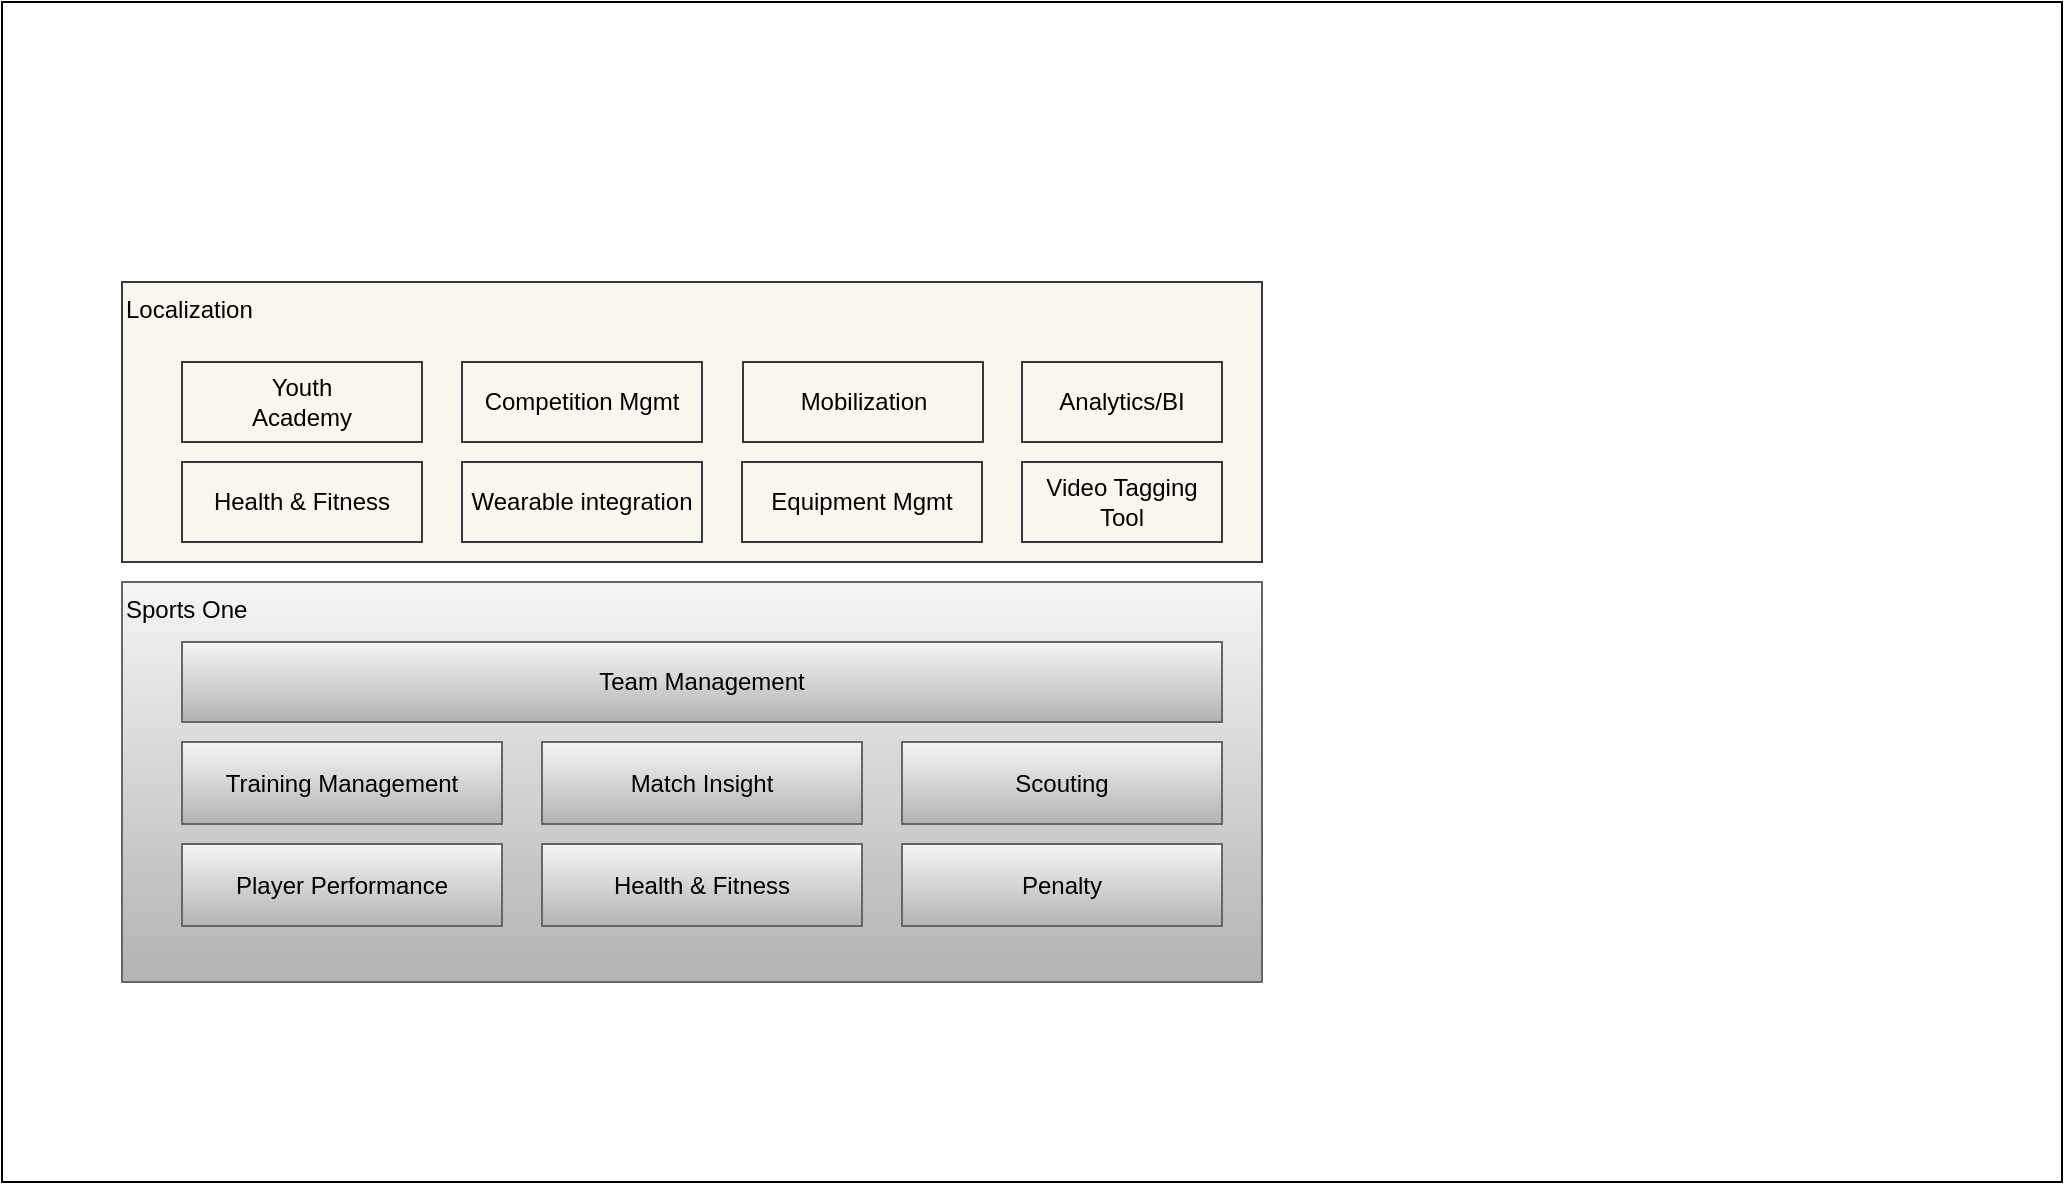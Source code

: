 <mxfile version="10.6.1" type="github"><diagram id="mf0qWnWs-Q5PckhjumOo" name="Page-1"><mxGraphModel dx="1011" dy="638" grid="1" gridSize="10" guides="1" tooltips="1" connect="1" arrows="1" fold="1" page="1" pageScale="1" pageWidth="827" pageHeight="1169" math="0" shadow="0"><root><mxCell id="0"/><mxCell id="1" parent="0"/><mxCell id="03DsLXBlsdSr_oKZrL---1" value="" style="rounded=0;whiteSpace=wrap;html=1;" vertex="1" parent="1"><mxGeometry x="40" y="40" width="1030" height="590" as="geometry"/></mxCell><mxCell id="03DsLXBlsdSr_oKZrL---2" value="Sports One" style="rounded=0;whiteSpace=wrap;html=1;gradientColor=#b3b3b3;fillColor=#f5f5f5;strokeColor=#666666;align=left;verticalAlign=top;" vertex="1" parent="1"><mxGeometry x="100" y="330" width="570" height="200" as="geometry"/></mxCell><mxCell id="03DsLXBlsdSr_oKZrL---3" value="Team Management" style="rounded=0;whiteSpace=wrap;html=1;align=center;gradientColor=#b3b3b3;fillColor=#f5f5f5;strokeColor=#666666;" vertex="1" parent="1"><mxGeometry x="130" y="360" width="520" height="40" as="geometry"/></mxCell><mxCell id="03DsLXBlsdSr_oKZrL---4" value="Training Management" style="rounded=0;whiteSpace=wrap;html=1;align=center;gradientColor=#b3b3b3;fillColor=#f5f5f5;strokeColor=#666666;" vertex="1" parent="1"><mxGeometry x="130" y="410" width="160" height="41" as="geometry"/></mxCell><mxCell id="03DsLXBlsdSr_oKZrL---5" value="Player Performance" style="rounded=0;whiteSpace=wrap;html=1;align=center;gradientColor=#b3b3b3;fillColor=#f5f5f5;strokeColor=#666666;" vertex="1" parent="1"><mxGeometry x="130" y="461" width="160" height="41" as="geometry"/></mxCell><mxCell id="03DsLXBlsdSr_oKZrL---6" value="Match Insight" style="rounded=0;whiteSpace=wrap;html=1;align=center;gradientColor=#b3b3b3;fillColor=#f5f5f5;strokeColor=#666666;" vertex="1" parent="1"><mxGeometry x="310" y="410" width="160" height="41" as="geometry"/></mxCell><mxCell id="03DsLXBlsdSr_oKZrL---7" value="Health &amp;amp; Fitness" style="rounded=0;whiteSpace=wrap;html=1;align=center;gradientColor=#b3b3b3;fillColor=#f5f5f5;strokeColor=#666666;" vertex="1" parent="1"><mxGeometry x="310" y="461" width="160" height="41" as="geometry"/></mxCell><mxCell id="03DsLXBlsdSr_oKZrL---8" value="Scouting" style="rounded=0;whiteSpace=wrap;html=1;align=center;gradientColor=#b3b3b3;fillColor=#f5f5f5;strokeColor=#666666;" vertex="1" parent="1"><mxGeometry x="490" y="410" width="160" height="41" as="geometry"/></mxCell><mxCell id="03DsLXBlsdSr_oKZrL---9" value="Penalty" style="rounded=0;whiteSpace=wrap;html=1;align=center;gradientColor=#b3b3b3;fillColor=#f5f5f5;strokeColor=#666666;" vertex="1" parent="1"><mxGeometry x="490" y="461" width="160" height="41" as="geometry"/></mxCell><mxCell id="03DsLXBlsdSr_oKZrL---10" value="Localization" style="rounded=0;whiteSpace=wrap;html=1;fillColor=#f9f7ed;strokeColor=#36393d;align=left;verticalAlign=top;" vertex="1" parent="1"><mxGeometry x="100" y="180" width="570" height="140" as="geometry"/></mxCell><mxCell id="03DsLXBlsdSr_oKZrL---12" value="&lt;p&gt;&lt;span&gt;Youth&lt;br&gt;Academy&lt;/span&gt;&lt;/p&gt;" style="rounded=0;whiteSpace=wrap;html=1;align=center;fillColor=#f9f7ed;strokeColor=#36393d;" vertex="1" parent="1"><mxGeometry x="130" y="220" width="120" height="40" as="geometry"/></mxCell><mxCell id="03DsLXBlsdSr_oKZrL---13" value="&lt;p&gt;&lt;span&gt;Competition Mgmt&lt;/span&gt;&lt;/p&gt;" style="rounded=0;whiteSpace=wrap;html=1;align=center;fillColor=#f9f7ed;strokeColor=#36393d;" vertex="1" parent="1"><mxGeometry x="270" y="220" width="120" height="40" as="geometry"/></mxCell><mxCell id="03DsLXBlsdSr_oKZrL---14" value="&lt;span&gt;Mobilization&lt;/span&gt;" style="rounded=0;whiteSpace=wrap;html=1;align=center;fillColor=#f9f7ed;strokeColor=#36393d;" vertex="1" parent="1"><mxGeometry x="410.5" y="220" width="120" height="40" as="geometry"/></mxCell><mxCell id="03DsLXBlsdSr_oKZrL---15" value="Health &amp;amp; Fitness" style="rounded=0;whiteSpace=wrap;html=1;align=center;fillColor=#f9f7ed;strokeColor=#36393d;" vertex="1" parent="1"><mxGeometry x="130" y="270" width="120" height="40" as="geometry"/></mxCell><mxCell id="03DsLXBlsdSr_oKZrL---16" value="&lt;p&gt;&lt;span&gt;Wearable integration&lt;/span&gt;&lt;/p&gt;" style="rounded=0;whiteSpace=wrap;html=1;align=center;fillColor=#f9f7ed;strokeColor=#36393d;" vertex="1" parent="1"><mxGeometry x="270" y="270" width="120" height="40" as="geometry"/></mxCell><mxCell id="03DsLXBlsdSr_oKZrL---17" value="&lt;p&gt;&lt;span&gt;Equipment Mgmt&lt;/span&gt;&lt;/p&gt;" style="rounded=0;whiteSpace=wrap;html=1;align=center;fillColor=#f9f7ed;strokeColor=#36393d;" vertex="1" parent="1"><mxGeometry x="410" y="270" width="120" height="40" as="geometry"/></mxCell><mxCell id="03DsLXBlsdSr_oKZrL---21" value="&lt;p&gt;&lt;span&gt;Analytics/BI&lt;/span&gt;&lt;br&gt;&lt;/p&gt;" style="rounded=0;whiteSpace=wrap;html=1;align=center;fillColor=#f9f7ed;strokeColor=#36393d;" vertex="1" parent="1"><mxGeometry x="550" y="220" width="100" height="40" as="geometry"/></mxCell><mxCell id="03DsLXBlsdSr_oKZrL---22" value="&lt;p&gt;&lt;span&gt;Video Tagging Tool&lt;/span&gt;&lt;br&gt;&lt;/p&gt;" style="rounded=0;whiteSpace=wrap;html=1;align=center;fillColor=#f9f7ed;strokeColor=#36393d;" vertex="1" parent="1"><mxGeometry x="550" y="270" width="100" height="40" as="geometry"/></mxCell></root></mxGraphModel></diagram></mxfile>